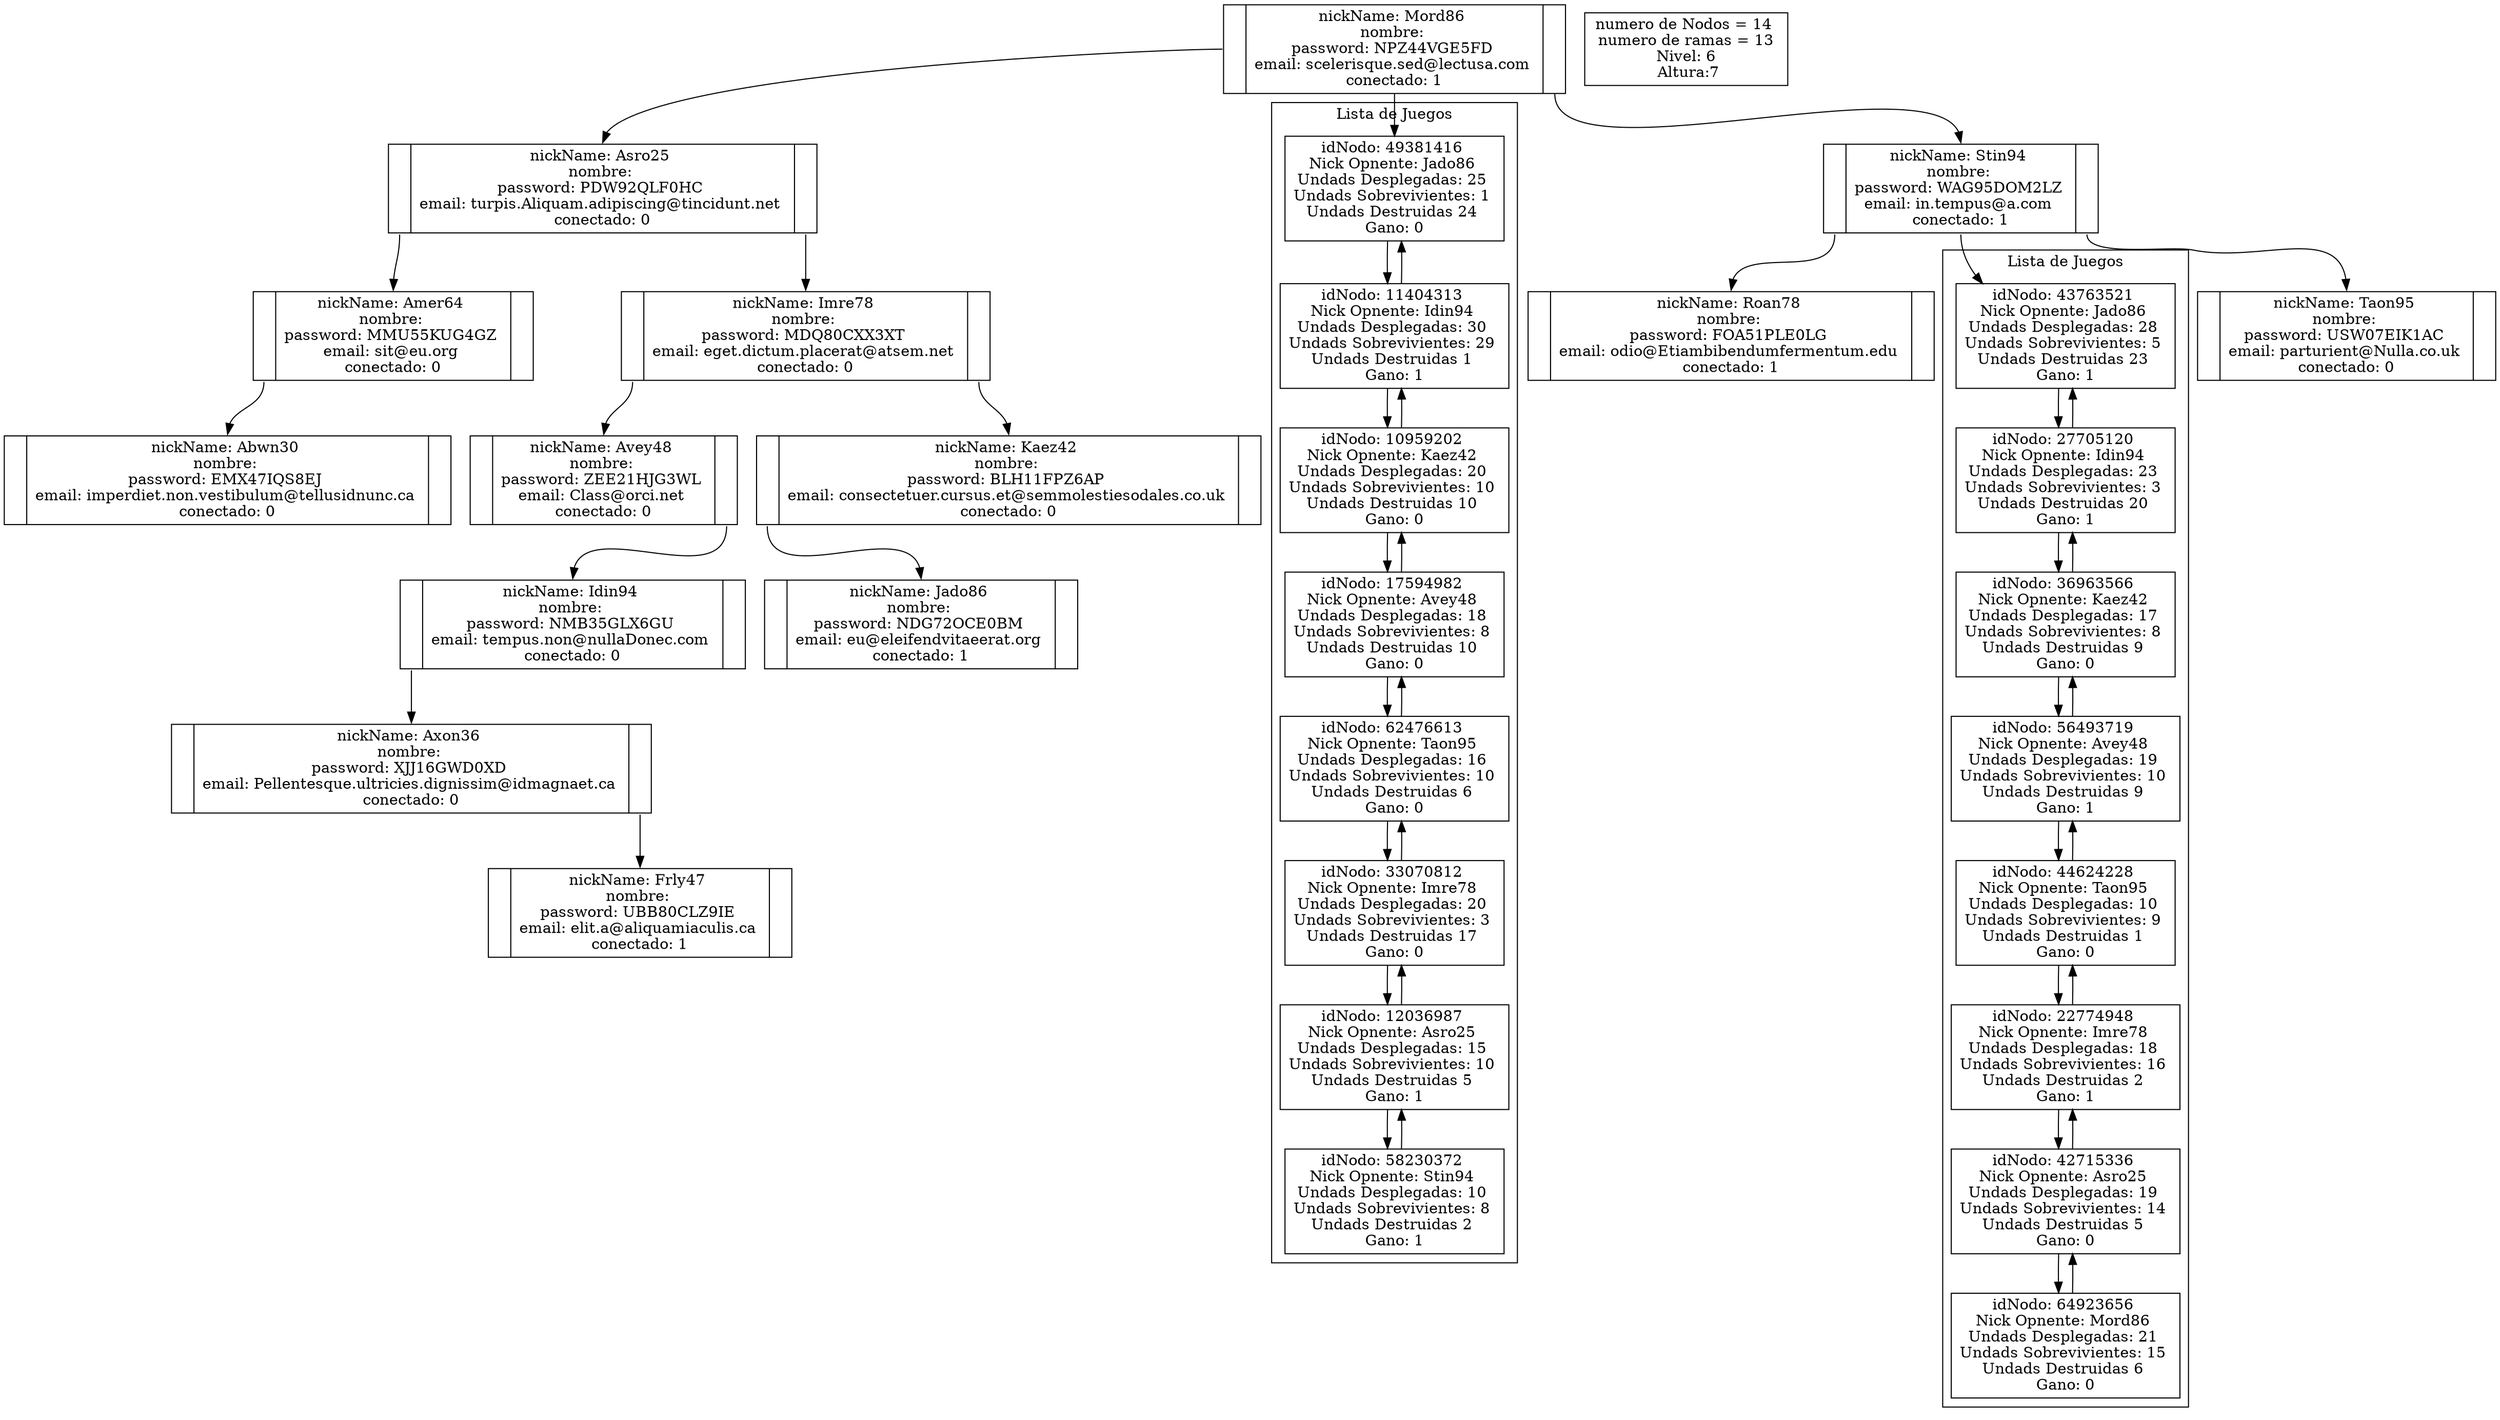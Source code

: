 digraph G{

node [shape = record,height=.1];
structMord86[label="<f0>  | <f1> nickName: Mord86 
 \nnombre:   
 \npassword: NPZ44VGE5FD 
 \nemail: scelerisque.sed@lectusa.com 
 \nconectado: 1  | <f2> "];

subgraph clusterMord86{
label = " Lista de Juegos "49381416[label=" idNodo: 49381416 
 \nNick Opnente: Jado86 
 \nUndads Desplegadas: 25 
 \nUndads Sobrevivientes: 1 
 \nUndads Destruidas 24 
 \nGano: 0"];
11404313[label=" idNodo: 11404313 
 \nNick Opnente: Idin94 
 \nUndads Desplegadas: 30 
 \nUndads Sobrevivientes: 29 
 \nUndads Destruidas 1 
 \nGano: 1"];
10959202[label=" idNodo: 10959202 
 \nNick Opnente: Kaez42 
 \nUndads Desplegadas: 20 
 \nUndads Sobrevivientes: 10 
 \nUndads Destruidas 10 
 \nGano: 0"];
17594982[label=" idNodo: 17594982 
 \nNick Opnente: Avey48 
 \nUndads Desplegadas: 18 
 \nUndads Sobrevivientes: 8 
 \nUndads Destruidas 10 
 \nGano: 0"];
62476613[label=" idNodo: 62476613 
 \nNick Opnente: Taon95 
 \nUndads Desplegadas: 16 
 \nUndads Sobrevivientes: 10 
 \nUndads Destruidas 6 
 \nGano: 0"];
33070812[label=" idNodo: 33070812 
 \nNick Opnente: Imre78 
 \nUndads Desplegadas: 20 
 \nUndads Sobrevivientes: 3 
 \nUndads Destruidas 17 
 \nGano: 0"];
12036987[label=" idNodo: 12036987 
 \nNick Opnente: Asro25 
 \nUndads Desplegadas: 15 
 \nUndads Sobrevivientes: 10 
 \nUndads Destruidas 5 
 \nGano: 1"];
58230372[label=" idNodo: 58230372 
 \nNick Opnente: Stin94 
 \nUndads Desplegadas: 10 
 \nUndads Sobrevivientes: 8 
 \nUndads Destruidas 2 
 \nGano: 1"];
49381416->11404313;
 11404313->10959202;
 10959202->17594982;
 17594982->62476613;
 62476613->33070812;
 33070812->12036987;
 12036987->58230372;
 58230372->12036987;
12036987->33070812;
33070812->62476613;
62476613->17594982;
17594982->10959202;
10959202->11404313;
11404313->49381416;

}
structAsro25[label="<f0>  | <f1> nickName: Asro25 
 \nnombre:   
 \npassword: PDW92QLF0HC 
 \nemail: turpis.Aliquam.adipiscing@tincidunt.net 
 \nconectado: 0  | <f2> "];
structAmer64[label="<f0>  | <f1> nickName: Amer64 
 \nnombre:   
 \npassword: MMU55KUG4GZ 
 \nemail: sit@eu.org 
 \nconectado: 0  | <f2> "];
structAbwn30[label="<f0>  | <f1> nickName: Abwn30 
 \nnombre:   
 \npassword: EMX47IQS8EJ 
 \nemail: imperdiet.non.vestibulum@tellusidnunc.ca 
 \nconectado: 0  | <f2> "];
structImre78[label="<f0>  | <f1> nickName: Imre78 
 \nnombre:   
 \npassword: MDQ80CXX3XT 
 \nemail: eget.dictum.placerat@atsem.net 
 \nconectado: 0  | <f2> "];
structAvey48[label="<f0>  | <f1> nickName: Avey48 
 \nnombre:   
 \npassword: ZEE21HJG3WL 
 \nemail: Class@orci.net 
 \nconectado: 0  | <f2> "];
structIdin94[label="<f0>  | <f1> nickName: Idin94 
 \nnombre:   
 \npassword: NMB35GLX6GU 
 \nemail: tempus.non@nullaDonec.com 
 \nconectado: 0  | <f2> "];
structAxon36[label="<f0>  | <f1> nickName: Axon36 
 \nnombre:   
 \npassword: XJJ16GWD0XD 
 \nemail: Pellentesque.ultricies.dignissim@idmagnaet.ca 
 \nconectado: 0  | <f2> "];
structFrly47[label="<f0>  | <f1> nickName: Frly47 
 \nnombre:   
 \npassword: UBB80CLZ9IE 
 \nemail: elit.a@aliquamiaculis.ca 
 \nconectado: 1  | <f2> "];
structKaez42[label="<f0>  | <f1> nickName: Kaez42 
 \nnombre:   
 \npassword: BLH11FPZ6AP 
 \nemail: consectetuer.cursus.et@semmolestiesodales.co.uk 
 \nconectado: 0  | <f2> "];
structJado86[label="<f0>  | <f1> nickName: Jado86 
 \nnombre:   
 \npassword: NDG72OCE0BM 
 \nemail: eu@eleifendvitaeerat.org 
 \nconectado: 1  | <f2> "];
structStin94[label="<f0>  | <f1> nickName: Stin94 
 \nnombre:   
 \npassword: WAG95DOM2LZ 
 \nemail: in.tempus@a.com 
 \nconectado: 1  | <f2> "];

subgraph clusterStin94{
label = " Lista de Juegos "43763521[label=" idNodo: 43763521 
 \nNick Opnente: Jado86 
 \nUndads Desplegadas: 28 
 \nUndads Sobrevivientes: 5 
 \nUndads Destruidas 23 
 \nGano: 1"];
27705120[label=" idNodo: 27705120 
 \nNick Opnente: Idin94 
 \nUndads Desplegadas: 23 
 \nUndads Sobrevivientes: 3 
 \nUndads Destruidas 20 
 \nGano: 1"];
36963566[label=" idNodo: 36963566 
 \nNick Opnente: Kaez42 
 \nUndads Desplegadas: 17 
 \nUndads Sobrevivientes: 8 
 \nUndads Destruidas 9 
 \nGano: 0"];
56493719[label=" idNodo: 56493719 
 \nNick Opnente: Avey48 
 \nUndads Desplegadas: 19 
 \nUndads Sobrevivientes: 10 
 \nUndads Destruidas 9 
 \nGano: 1"];
44624228[label=" idNodo: 44624228 
 \nNick Opnente: Taon95 
 \nUndads Desplegadas: 10 
 \nUndads Sobrevivientes: 9 
 \nUndads Destruidas 1 
 \nGano: 0"];
22774948[label=" idNodo: 22774948 
 \nNick Opnente: Imre78 
 \nUndads Desplegadas: 18 
 \nUndads Sobrevivientes: 16 
 \nUndads Destruidas 2 
 \nGano: 1"];
42715336[label=" idNodo: 42715336 
 \nNick Opnente: Asro25 
 \nUndads Desplegadas: 19 
 \nUndads Sobrevivientes: 14 
 \nUndads Destruidas 5 
 \nGano: 0"];
64923656[label=" idNodo: 64923656 
 \nNick Opnente: Mord86 
 \nUndads Desplegadas: 21 
 \nUndads Sobrevivientes: 15 
 \nUndads Destruidas 6 
 \nGano: 0"];
43763521->27705120;
 27705120->36963566;
 36963566->56493719;
 56493719->44624228;
 44624228->22774948;
 22774948->42715336;
 42715336->64923656;
 64923656->42715336;
42715336->22774948;
22774948->44624228;
44624228->56493719;
56493719->36963566;
36963566->27705120;
27705120->43763521;

}
structRoan78[label="<f0>  | <f1> nickName: Roan78 
 \nnombre:   
 \npassword: FOA51PLE0LG 
 \nemail: odio@Etiambibendumfermentum.edu 
 \nconectado: 1  | <f2> "];
structTaon95[label="<f0>  | <f1> nickName: Taon95 
 \nnombre:   
 \npassword: USW07EIK1AC 
 \nemail: parturient@Nulla.co.uk 
 \nconectado: 0  | <f2> "];

"structMord86":f1 -> 49381416;
"structMord86":f0 -> "structAsro25":f1;
"structMord86":f2 -> "structStin94":f1;
"structAsro25":f0 -> "structAmer64":f1;
"structAsro25":f2 -> "structImre78":f1;
"structAmer64":f0 -> "structAbwn30":f1;
"structImre78":f0 -> "structAvey48":f1;
"structImre78":f2 -> "structKaez42":f1;
"structAvey48":f2 -> "structIdin94":f1;
"structIdin94":f0 -> "structAxon36":f1;
"structAxon36":f2 -> "structFrly47":f1;
"structKaez42":f0 -> "structJado86":f1;
"structStin94":f1 -> 43763521;
"structStin94":f0 -> "structRoan78":f1;
"structStin94":f2 -> "structTaon95":f1;


 info[label="numero de Nodos = 14 
 \n numero de ramas = 13
 \n Nivel: 6
 \n Altura:7"];

}

